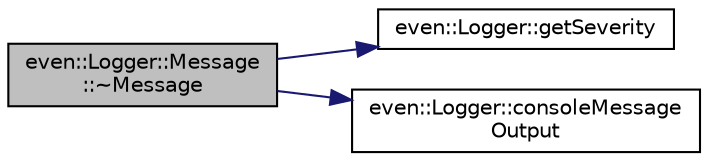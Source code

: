 digraph "even::Logger::Message::~Message"
{
  edge [fontname="Helvetica",fontsize="10",labelfontname="Helvetica",labelfontsize="10"];
  node [fontname="Helvetica",fontsize="10",shape=record];
  rankdir="LR";
  Node0 [label="even::Logger::Message\l::~Message",height=0.2,width=0.4,color="black", fillcolor="grey75", style="filled", fontcolor="black"];
  Node0 -> Node1 [color="midnightblue",fontsize="10",style="solid",fontname="Helvetica"];
  Node1 [label="even::Logger::getSeverity",height=0.2,width=0.4,color="black", fillcolor="white", style="filled",URL="$classeven_1_1_logger.html#a8aa6bfc4490b9cff931d5d809f146136",tooltip="getSeverity - Got the type log level "];
  Node0 -> Node2 [color="midnightblue",fontsize="10",style="solid",fontname="Helvetica"];
  Node2 [label="even::Logger::consoleMessage\lOutput",height=0.2,width=0.4,color="black", fillcolor="white", style="filled",URL="$classeven_1_1_logger.html#a8869f9a06b7b6103328d1cf2e787bb23",tooltip="Message logger callback. "];
}

